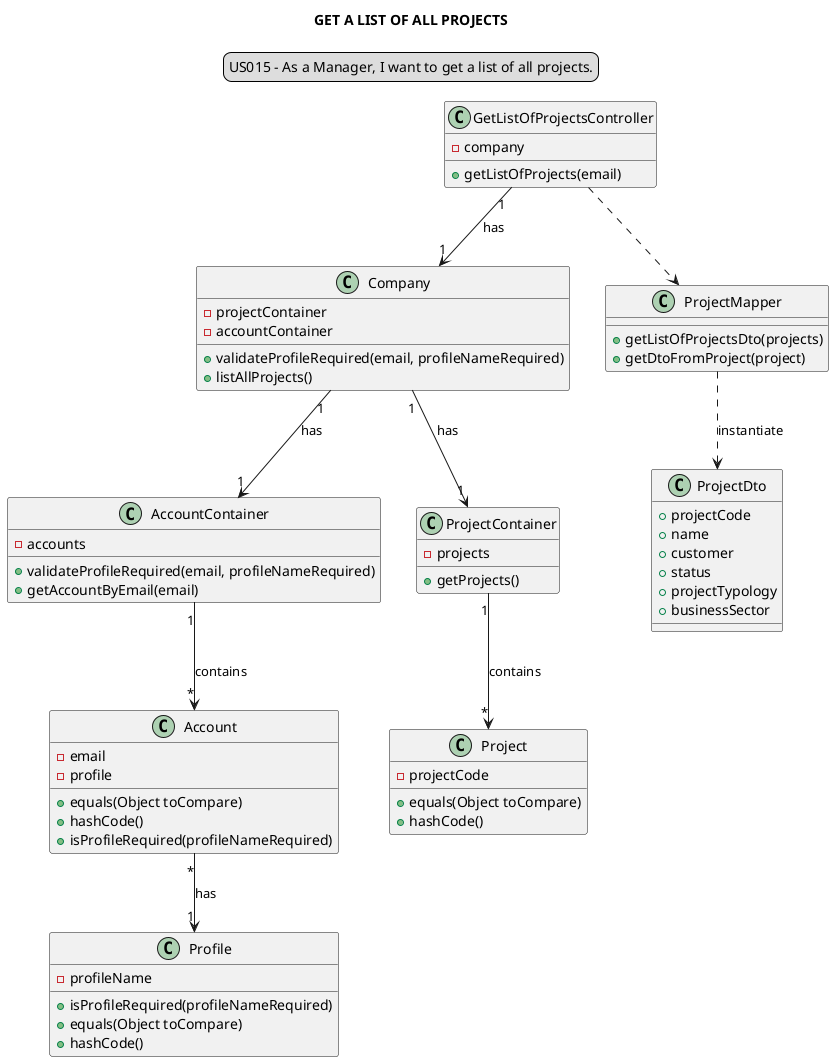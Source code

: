 @startuml

title GET A LIST OF ALL PROJECTS
skinparam sequenceMessageAlign center
legend top
US015 - As a Manager, I want to get a list of all projects.
end legend

class "GetListOfProjectsController" {
-company
+getListOfProjects(email)
}

class "Company"{
-projectContainer
-accountContainer
+validateProfileRequired(email, profileNameRequired)
+listAllProjects()
}

class "AccountContainer"{
-accounts
+validateProfileRequired(email, profileNameRequired)
+getAccountByEmail(email)
}

class "Account"{
-email
-profile
+equals(Object toCompare)
+hashCode()
+isProfileRequired(profileNameRequired)
}

class Profile{
-profileName
+isProfileRequired(profileNameRequired)
+equals(Object toCompare)
+hashCode()
}

class "ProjectContainer"{
-projects
+getProjects()
}

class "Project"{
-projectCode
+equals(Object toCompare)
+hashCode()
}

class "ProjectMapper"{
+getListOfProjectsDto(projects)
+getDtoFromProject(project)
}

class "ProjectDto" {
+projectCode
+name
+customer
+status
+projectTypology
+businessSector
}

"GetListOfProjectsController" "1"-->"1" "Company": has
"GetListOfProjectsController" ..> "ProjectMapper"
"Company" "1"-->"1" "ProjectContainer": has
"Company" "1"-->"1" "AccountContainer": has
"AccountContainer" "1"-->"*" Account: contains
"ProjectContainer" "1"-->"*" Project: contains
"Account" "*"-->"1" "Profile" : has
"ProjectMapper" ..> "ProjectDto": instantiate

@enduml